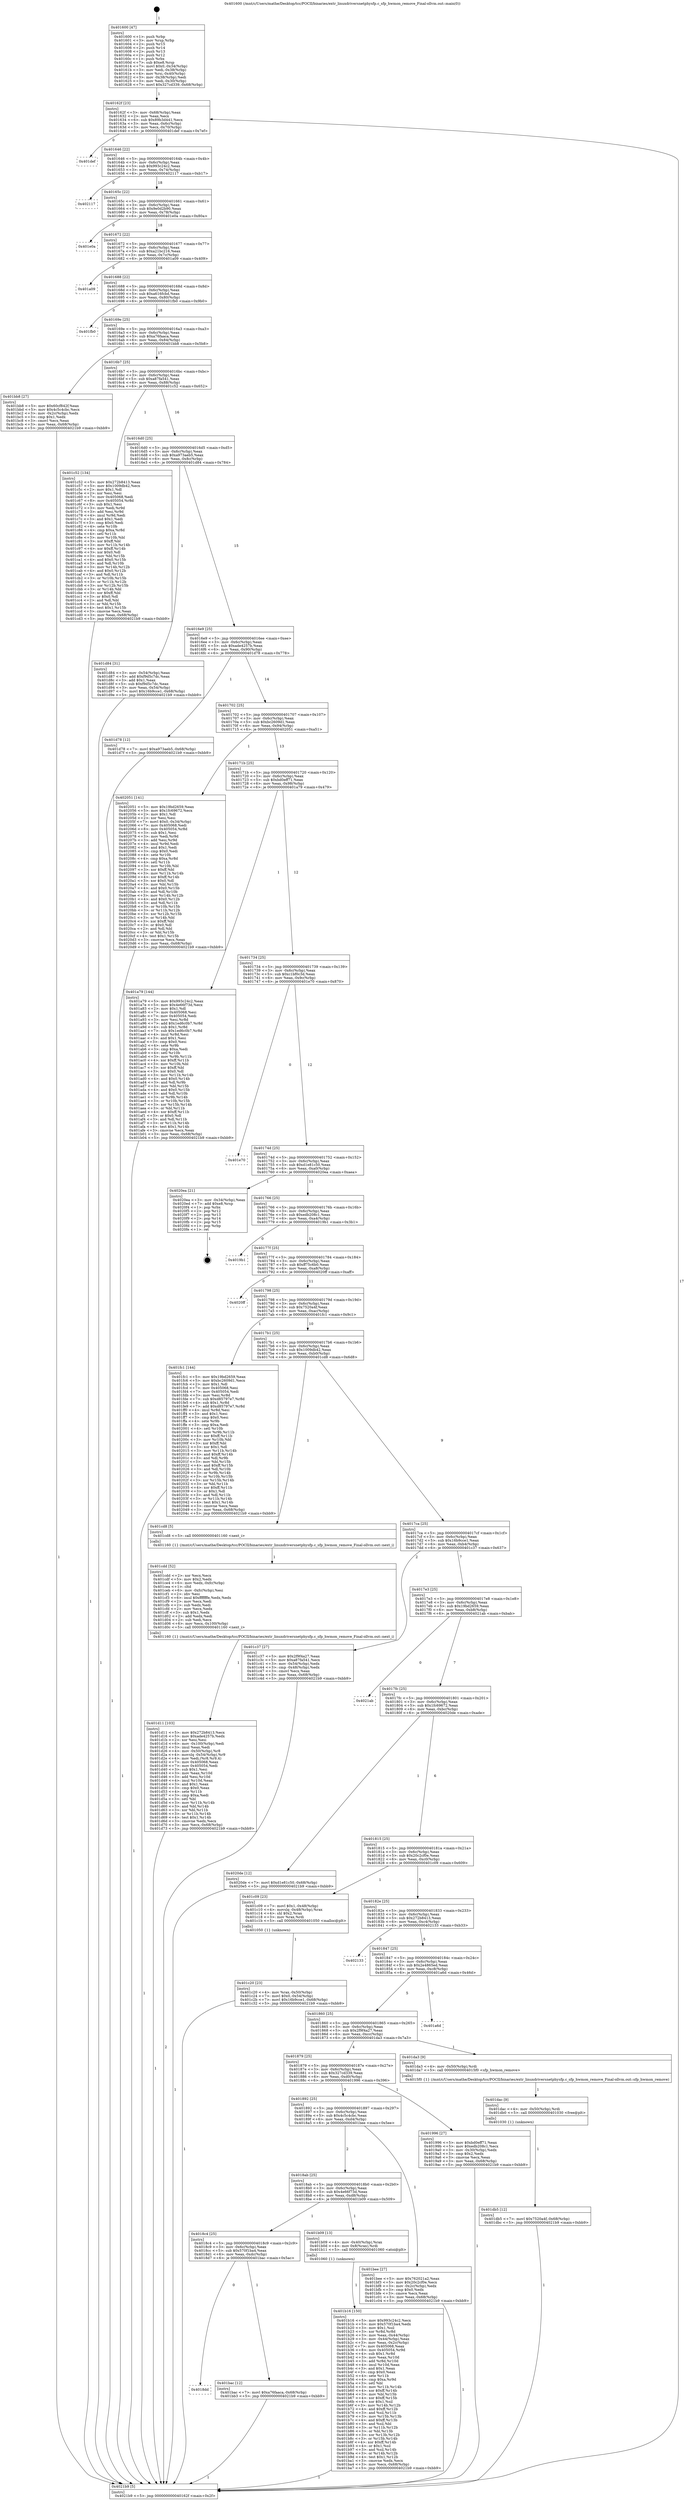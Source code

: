 digraph "0x401600" {
  label = "0x401600 (/mnt/c/Users/mathe/Desktop/tcc/POCII/binaries/extr_linuxdriversnetphysfp.c_sfp_hwmon_remove_Final-ollvm.out::main(0))"
  labelloc = "t"
  node[shape=record]

  Entry [label="",width=0.3,height=0.3,shape=circle,fillcolor=black,style=filled]
  "0x40162f" [label="{
     0x40162f [23]\l
     | [instrs]\l
     &nbsp;&nbsp;0x40162f \<+3\>: mov -0x68(%rbp),%eax\l
     &nbsp;&nbsp;0x401632 \<+2\>: mov %eax,%ecx\l
     &nbsp;&nbsp;0x401634 \<+6\>: sub $0x89b3d441,%ecx\l
     &nbsp;&nbsp;0x40163a \<+3\>: mov %eax,-0x6c(%rbp)\l
     &nbsp;&nbsp;0x40163d \<+3\>: mov %ecx,-0x70(%rbp)\l
     &nbsp;&nbsp;0x401640 \<+6\>: je 0000000000401def \<main+0x7ef\>\l
  }"]
  "0x401def" [label="{
     0x401def\l
  }", style=dashed]
  "0x401646" [label="{
     0x401646 [22]\l
     | [instrs]\l
     &nbsp;&nbsp;0x401646 \<+5\>: jmp 000000000040164b \<main+0x4b\>\l
     &nbsp;&nbsp;0x40164b \<+3\>: mov -0x6c(%rbp),%eax\l
     &nbsp;&nbsp;0x40164e \<+5\>: sub $0x993c24c2,%eax\l
     &nbsp;&nbsp;0x401653 \<+3\>: mov %eax,-0x74(%rbp)\l
     &nbsp;&nbsp;0x401656 \<+6\>: je 0000000000402117 \<main+0xb17\>\l
  }"]
  Exit [label="",width=0.3,height=0.3,shape=circle,fillcolor=black,style=filled,peripheries=2]
  "0x402117" [label="{
     0x402117\l
  }", style=dashed]
  "0x40165c" [label="{
     0x40165c [22]\l
     | [instrs]\l
     &nbsp;&nbsp;0x40165c \<+5\>: jmp 0000000000401661 \<main+0x61\>\l
     &nbsp;&nbsp;0x401661 \<+3\>: mov -0x6c(%rbp),%eax\l
     &nbsp;&nbsp;0x401664 \<+5\>: sub $0x9e0d2b90,%eax\l
     &nbsp;&nbsp;0x401669 \<+3\>: mov %eax,-0x78(%rbp)\l
     &nbsp;&nbsp;0x40166c \<+6\>: je 0000000000401e0a \<main+0x80a\>\l
  }"]
  "0x401db5" [label="{
     0x401db5 [12]\l
     | [instrs]\l
     &nbsp;&nbsp;0x401db5 \<+7\>: movl $0x7520a4f,-0x68(%rbp)\l
     &nbsp;&nbsp;0x401dbc \<+5\>: jmp 00000000004021b9 \<main+0xbb9\>\l
  }"]
  "0x401e0a" [label="{
     0x401e0a\l
  }", style=dashed]
  "0x401672" [label="{
     0x401672 [22]\l
     | [instrs]\l
     &nbsp;&nbsp;0x401672 \<+5\>: jmp 0000000000401677 \<main+0x77\>\l
     &nbsp;&nbsp;0x401677 \<+3\>: mov -0x6c(%rbp),%eax\l
     &nbsp;&nbsp;0x40167a \<+5\>: sub $0xa21bc216,%eax\l
     &nbsp;&nbsp;0x40167f \<+3\>: mov %eax,-0x7c(%rbp)\l
     &nbsp;&nbsp;0x401682 \<+6\>: je 0000000000401a09 \<main+0x409\>\l
  }"]
  "0x401dac" [label="{
     0x401dac [9]\l
     | [instrs]\l
     &nbsp;&nbsp;0x401dac \<+4\>: mov -0x50(%rbp),%rdi\l
     &nbsp;&nbsp;0x401db0 \<+5\>: call 0000000000401030 \<free@plt\>\l
     | [calls]\l
     &nbsp;&nbsp;0x401030 \{1\} (unknown)\l
  }"]
  "0x401a09" [label="{
     0x401a09\l
  }", style=dashed]
  "0x401688" [label="{
     0x401688 [22]\l
     | [instrs]\l
     &nbsp;&nbsp;0x401688 \<+5\>: jmp 000000000040168d \<main+0x8d\>\l
     &nbsp;&nbsp;0x40168d \<+3\>: mov -0x6c(%rbp),%eax\l
     &nbsp;&nbsp;0x401690 \<+5\>: sub $0xa616fcbd,%eax\l
     &nbsp;&nbsp;0x401695 \<+3\>: mov %eax,-0x80(%rbp)\l
     &nbsp;&nbsp;0x401698 \<+6\>: je 0000000000401fb0 \<main+0x9b0\>\l
  }"]
  "0x401d11" [label="{
     0x401d11 [103]\l
     | [instrs]\l
     &nbsp;&nbsp;0x401d11 \<+5\>: mov $0x272b8413,%ecx\l
     &nbsp;&nbsp;0x401d16 \<+5\>: mov $0xade4257b,%edx\l
     &nbsp;&nbsp;0x401d1b \<+2\>: xor %esi,%esi\l
     &nbsp;&nbsp;0x401d1d \<+6\>: mov -0x100(%rbp),%edi\l
     &nbsp;&nbsp;0x401d23 \<+3\>: imul %eax,%edi\l
     &nbsp;&nbsp;0x401d26 \<+4\>: mov -0x50(%rbp),%r8\l
     &nbsp;&nbsp;0x401d2a \<+4\>: movslq -0x54(%rbp),%r9\l
     &nbsp;&nbsp;0x401d2e \<+4\>: mov %edi,(%r8,%r9,4)\l
     &nbsp;&nbsp;0x401d32 \<+7\>: mov 0x405068,%eax\l
     &nbsp;&nbsp;0x401d39 \<+7\>: mov 0x405054,%edi\l
     &nbsp;&nbsp;0x401d40 \<+3\>: sub $0x1,%esi\l
     &nbsp;&nbsp;0x401d43 \<+3\>: mov %eax,%r10d\l
     &nbsp;&nbsp;0x401d46 \<+3\>: add %esi,%r10d\l
     &nbsp;&nbsp;0x401d49 \<+4\>: imul %r10d,%eax\l
     &nbsp;&nbsp;0x401d4d \<+3\>: and $0x1,%eax\l
     &nbsp;&nbsp;0x401d50 \<+3\>: cmp $0x0,%eax\l
     &nbsp;&nbsp;0x401d53 \<+4\>: sete %r11b\l
     &nbsp;&nbsp;0x401d57 \<+3\>: cmp $0xa,%edi\l
     &nbsp;&nbsp;0x401d5a \<+3\>: setl %bl\l
     &nbsp;&nbsp;0x401d5d \<+3\>: mov %r11b,%r14b\l
     &nbsp;&nbsp;0x401d60 \<+3\>: and %bl,%r14b\l
     &nbsp;&nbsp;0x401d63 \<+3\>: xor %bl,%r11b\l
     &nbsp;&nbsp;0x401d66 \<+3\>: or %r11b,%r14b\l
     &nbsp;&nbsp;0x401d69 \<+4\>: test $0x1,%r14b\l
     &nbsp;&nbsp;0x401d6d \<+3\>: cmovne %edx,%ecx\l
     &nbsp;&nbsp;0x401d70 \<+3\>: mov %ecx,-0x68(%rbp)\l
     &nbsp;&nbsp;0x401d73 \<+5\>: jmp 00000000004021b9 \<main+0xbb9\>\l
  }"]
  "0x401fb0" [label="{
     0x401fb0\l
  }", style=dashed]
  "0x40169e" [label="{
     0x40169e [25]\l
     | [instrs]\l
     &nbsp;&nbsp;0x40169e \<+5\>: jmp 00000000004016a3 \<main+0xa3\>\l
     &nbsp;&nbsp;0x4016a3 \<+3\>: mov -0x6c(%rbp),%eax\l
     &nbsp;&nbsp;0x4016a6 \<+5\>: sub $0xa76faaca,%eax\l
     &nbsp;&nbsp;0x4016ab \<+6\>: mov %eax,-0x84(%rbp)\l
     &nbsp;&nbsp;0x4016b1 \<+6\>: je 0000000000401bb8 \<main+0x5b8\>\l
  }"]
  "0x401cdd" [label="{
     0x401cdd [52]\l
     | [instrs]\l
     &nbsp;&nbsp;0x401cdd \<+2\>: xor %ecx,%ecx\l
     &nbsp;&nbsp;0x401cdf \<+5\>: mov $0x2,%edx\l
     &nbsp;&nbsp;0x401ce4 \<+6\>: mov %edx,-0xfc(%rbp)\l
     &nbsp;&nbsp;0x401cea \<+1\>: cltd\l
     &nbsp;&nbsp;0x401ceb \<+6\>: mov -0xfc(%rbp),%esi\l
     &nbsp;&nbsp;0x401cf1 \<+2\>: idiv %esi\l
     &nbsp;&nbsp;0x401cf3 \<+6\>: imul $0xfffffffe,%edx,%edx\l
     &nbsp;&nbsp;0x401cf9 \<+2\>: mov %ecx,%edi\l
     &nbsp;&nbsp;0x401cfb \<+2\>: sub %edx,%edi\l
     &nbsp;&nbsp;0x401cfd \<+2\>: mov %ecx,%edx\l
     &nbsp;&nbsp;0x401cff \<+3\>: sub $0x1,%edx\l
     &nbsp;&nbsp;0x401d02 \<+2\>: add %edx,%edi\l
     &nbsp;&nbsp;0x401d04 \<+2\>: sub %edi,%ecx\l
     &nbsp;&nbsp;0x401d06 \<+6\>: mov %ecx,-0x100(%rbp)\l
     &nbsp;&nbsp;0x401d0c \<+5\>: call 0000000000401160 \<next_i\>\l
     | [calls]\l
     &nbsp;&nbsp;0x401160 \{1\} (/mnt/c/Users/mathe/Desktop/tcc/POCII/binaries/extr_linuxdriversnetphysfp.c_sfp_hwmon_remove_Final-ollvm.out::next_i)\l
  }"]
  "0x401bb8" [label="{
     0x401bb8 [27]\l
     | [instrs]\l
     &nbsp;&nbsp;0x401bb8 \<+5\>: mov $0x60cf842f,%eax\l
     &nbsp;&nbsp;0x401bbd \<+5\>: mov $0x4c5c4cbc,%ecx\l
     &nbsp;&nbsp;0x401bc2 \<+3\>: mov -0x2c(%rbp),%edx\l
     &nbsp;&nbsp;0x401bc5 \<+3\>: cmp $0x1,%edx\l
     &nbsp;&nbsp;0x401bc8 \<+3\>: cmovl %ecx,%eax\l
     &nbsp;&nbsp;0x401bcb \<+3\>: mov %eax,-0x68(%rbp)\l
     &nbsp;&nbsp;0x401bce \<+5\>: jmp 00000000004021b9 \<main+0xbb9\>\l
  }"]
  "0x4016b7" [label="{
     0x4016b7 [25]\l
     | [instrs]\l
     &nbsp;&nbsp;0x4016b7 \<+5\>: jmp 00000000004016bc \<main+0xbc\>\l
     &nbsp;&nbsp;0x4016bc \<+3\>: mov -0x6c(%rbp),%eax\l
     &nbsp;&nbsp;0x4016bf \<+5\>: sub $0xa87fa541,%eax\l
     &nbsp;&nbsp;0x4016c4 \<+6\>: mov %eax,-0x88(%rbp)\l
     &nbsp;&nbsp;0x4016ca \<+6\>: je 0000000000401c52 \<main+0x652\>\l
  }"]
  "0x401c20" [label="{
     0x401c20 [23]\l
     | [instrs]\l
     &nbsp;&nbsp;0x401c20 \<+4\>: mov %rax,-0x50(%rbp)\l
     &nbsp;&nbsp;0x401c24 \<+7\>: movl $0x0,-0x54(%rbp)\l
     &nbsp;&nbsp;0x401c2b \<+7\>: movl $0x16b9cce1,-0x68(%rbp)\l
     &nbsp;&nbsp;0x401c32 \<+5\>: jmp 00000000004021b9 \<main+0xbb9\>\l
  }"]
  "0x401c52" [label="{
     0x401c52 [134]\l
     | [instrs]\l
     &nbsp;&nbsp;0x401c52 \<+5\>: mov $0x272b8413,%eax\l
     &nbsp;&nbsp;0x401c57 \<+5\>: mov $0x1009db42,%ecx\l
     &nbsp;&nbsp;0x401c5c \<+2\>: mov $0x1,%dl\l
     &nbsp;&nbsp;0x401c5e \<+2\>: xor %esi,%esi\l
     &nbsp;&nbsp;0x401c60 \<+7\>: mov 0x405068,%edi\l
     &nbsp;&nbsp;0x401c67 \<+8\>: mov 0x405054,%r8d\l
     &nbsp;&nbsp;0x401c6f \<+3\>: sub $0x1,%esi\l
     &nbsp;&nbsp;0x401c72 \<+3\>: mov %edi,%r9d\l
     &nbsp;&nbsp;0x401c75 \<+3\>: add %esi,%r9d\l
     &nbsp;&nbsp;0x401c78 \<+4\>: imul %r9d,%edi\l
     &nbsp;&nbsp;0x401c7c \<+3\>: and $0x1,%edi\l
     &nbsp;&nbsp;0x401c7f \<+3\>: cmp $0x0,%edi\l
     &nbsp;&nbsp;0x401c82 \<+4\>: sete %r10b\l
     &nbsp;&nbsp;0x401c86 \<+4\>: cmp $0xa,%r8d\l
     &nbsp;&nbsp;0x401c8a \<+4\>: setl %r11b\l
     &nbsp;&nbsp;0x401c8e \<+3\>: mov %r10b,%bl\l
     &nbsp;&nbsp;0x401c91 \<+3\>: xor $0xff,%bl\l
     &nbsp;&nbsp;0x401c94 \<+3\>: mov %r11b,%r14b\l
     &nbsp;&nbsp;0x401c97 \<+4\>: xor $0xff,%r14b\l
     &nbsp;&nbsp;0x401c9b \<+3\>: xor $0x0,%dl\l
     &nbsp;&nbsp;0x401c9e \<+3\>: mov %bl,%r15b\l
     &nbsp;&nbsp;0x401ca1 \<+4\>: and $0x0,%r15b\l
     &nbsp;&nbsp;0x401ca5 \<+3\>: and %dl,%r10b\l
     &nbsp;&nbsp;0x401ca8 \<+3\>: mov %r14b,%r12b\l
     &nbsp;&nbsp;0x401cab \<+4\>: and $0x0,%r12b\l
     &nbsp;&nbsp;0x401caf \<+3\>: and %dl,%r11b\l
     &nbsp;&nbsp;0x401cb2 \<+3\>: or %r10b,%r15b\l
     &nbsp;&nbsp;0x401cb5 \<+3\>: or %r11b,%r12b\l
     &nbsp;&nbsp;0x401cb8 \<+3\>: xor %r12b,%r15b\l
     &nbsp;&nbsp;0x401cbb \<+3\>: or %r14b,%bl\l
     &nbsp;&nbsp;0x401cbe \<+3\>: xor $0xff,%bl\l
     &nbsp;&nbsp;0x401cc1 \<+3\>: or $0x0,%dl\l
     &nbsp;&nbsp;0x401cc4 \<+2\>: and %dl,%bl\l
     &nbsp;&nbsp;0x401cc6 \<+3\>: or %bl,%r15b\l
     &nbsp;&nbsp;0x401cc9 \<+4\>: test $0x1,%r15b\l
     &nbsp;&nbsp;0x401ccd \<+3\>: cmovne %ecx,%eax\l
     &nbsp;&nbsp;0x401cd0 \<+3\>: mov %eax,-0x68(%rbp)\l
     &nbsp;&nbsp;0x401cd3 \<+5\>: jmp 00000000004021b9 \<main+0xbb9\>\l
  }"]
  "0x4016d0" [label="{
     0x4016d0 [25]\l
     | [instrs]\l
     &nbsp;&nbsp;0x4016d0 \<+5\>: jmp 00000000004016d5 \<main+0xd5\>\l
     &nbsp;&nbsp;0x4016d5 \<+3\>: mov -0x6c(%rbp),%eax\l
     &nbsp;&nbsp;0x4016d8 \<+5\>: sub $0xa973aeb5,%eax\l
     &nbsp;&nbsp;0x4016dd \<+6\>: mov %eax,-0x8c(%rbp)\l
     &nbsp;&nbsp;0x4016e3 \<+6\>: je 0000000000401d84 \<main+0x784\>\l
  }"]
  "0x4018dd" [label="{
     0x4018dd\l
  }", style=dashed]
  "0x401d84" [label="{
     0x401d84 [31]\l
     | [instrs]\l
     &nbsp;&nbsp;0x401d84 \<+3\>: mov -0x54(%rbp),%eax\l
     &nbsp;&nbsp;0x401d87 \<+5\>: add $0xf9d5c7dc,%eax\l
     &nbsp;&nbsp;0x401d8c \<+3\>: add $0x1,%eax\l
     &nbsp;&nbsp;0x401d8f \<+5\>: sub $0xf9d5c7dc,%eax\l
     &nbsp;&nbsp;0x401d94 \<+3\>: mov %eax,-0x54(%rbp)\l
     &nbsp;&nbsp;0x401d97 \<+7\>: movl $0x16b9cce1,-0x68(%rbp)\l
     &nbsp;&nbsp;0x401d9e \<+5\>: jmp 00000000004021b9 \<main+0xbb9\>\l
  }"]
  "0x4016e9" [label="{
     0x4016e9 [25]\l
     | [instrs]\l
     &nbsp;&nbsp;0x4016e9 \<+5\>: jmp 00000000004016ee \<main+0xee\>\l
     &nbsp;&nbsp;0x4016ee \<+3\>: mov -0x6c(%rbp),%eax\l
     &nbsp;&nbsp;0x4016f1 \<+5\>: sub $0xade4257b,%eax\l
     &nbsp;&nbsp;0x4016f6 \<+6\>: mov %eax,-0x90(%rbp)\l
     &nbsp;&nbsp;0x4016fc \<+6\>: je 0000000000401d78 \<main+0x778\>\l
  }"]
  "0x401bac" [label="{
     0x401bac [12]\l
     | [instrs]\l
     &nbsp;&nbsp;0x401bac \<+7\>: movl $0xa76faaca,-0x68(%rbp)\l
     &nbsp;&nbsp;0x401bb3 \<+5\>: jmp 00000000004021b9 \<main+0xbb9\>\l
  }"]
  "0x401d78" [label="{
     0x401d78 [12]\l
     | [instrs]\l
     &nbsp;&nbsp;0x401d78 \<+7\>: movl $0xa973aeb5,-0x68(%rbp)\l
     &nbsp;&nbsp;0x401d7f \<+5\>: jmp 00000000004021b9 \<main+0xbb9\>\l
  }"]
  "0x401702" [label="{
     0x401702 [25]\l
     | [instrs]\l
     &nbsp;&nbsp;0x401702 \<+5\>: jmp 0000000000401707 \<main+0x107\>\l
     &nbsp;&nbsp;0x401707 \<+3\>: mov -0x6c(%rbp),%eax\l
     &nbsp;&nbsp;0x40170a \<+5\>: sub $0xbc2609d1,%eax\l
     &nbsp;&nbsp;0x40170f \<+6\>: mov %eax,-0x94(%rbp)\l
     &nbsp;&nbsp;0x401715 \<+6\>: je 0000000000402051 \<main+0xa51\>\l
  }"]
  "0x401b16" [label="{
     0x401b16 [150]\l
     | [instrs]\l
     &nbsp;&nbsp;0x401b16 \<+5\>: mov $0x993c24c2,%ecx\l
     &nbsp;&nbsp;0x401b1b \<+5\>: mov $0x570f1ba4,%edx\l
     &nbsp;&nbsp;0x401b20 \<+3\>: mov $0x1,%sil\l
     &nbsp;&nbsp;0x401b23 \<+3\>: xor %r8d,%r8d\l
     &nbsp;&nbsp;0x401b26 \<+3\>: mov %eax,-0x44(%rbp)\l
     &nbsp;&nbsp;0x401b29 \<+3\>: mov -0x44(%rbp),%eax\l
     &nbsp;&nbsp;0x401b2c \<+3\>: mov %eax,-0x2c(%rbp)\l
     &nbsp;&nbsp;0x401b2f \<+7\>: mov 0x405068,%eax\l
     &nbsp;&nbsp;0x401b36 \<+8\>: mov 0x405054,%r9d\l
     &nbsp;&nbsp;0x401b3e \<+4\>: sub $0x1,%r8d\l
     &nbsp;&nbsp;0x401b42 \<+3\>: mov %eax,%r10d\l
     &nbsp;&nbsp;0x401b45 \<+3\>: add %r8d,%r10d\l
     &nbsp;&nbsp;0x401b48 \<+4\>: imul %r10d,%eax\l
     &nbsp;&nbsp;0x401b4c \<+3\>: and $0x1,%eax\l
     &nbsp;&nbsp;0x401b4f \<+3\>: cmp $0x0,%eax\l
     &nbsp;&nbsp;0x401b52 \<+4\>: sete %r11b\l
     &nbsp;&nbsp;0x401b56 \<+4\>: cmp $0xa,%r9d\l
     &nbsp;&nbsp;0x401b5a \<+3\>: setl %bl\l
     &nbsp;&nbsp;0x401b5d \<+3\>: mov %r11b,%r14b\l
     &nbsp;&nbsp;0x401b60 \<+4\>: xor $0xff,%r14b\l
     &nbsp;&nbsp;0x401b64 \<+3\>: mov %bl,%r15b\l
     &nbsp;&nbsp;0x401b67 \<+4\>: xor $0xff,%r15b\l
     &nbsp;&nbsp;0x401b6b \<+4\>: xor $0x1,%sil\l
     &nbsp;&nbsp;0x401b6f \<+3\>: mov %r14b,%r12b\l
     &nbsp;&nbsp;0x401b72 \<+4\>: and $0xff,%r12b\l
     &nbsp;&nbsp;0x401b76 \<+3\>: and %sil,%r11b\l
     &nbsp;&nbsp;0x401b79 \<+3\>: mov %r15b,%r13b\l
     &nbsp;&nbsp;0x401b7c \<+4\>: and $0xff,%r13b\l
     &nbsp;&nbsp;0x401b80 \<+3\>: and %sil,%bl\l
     &nbsp;&nbsp;0x401b83 \<+3\>: or %r11b,%r12b\l
     &nbsp;&nbsp;0x401b86 \<+3\>: or %bl,%r13b\l
     &nbsp;&nbsp;0x401b89 \<+3\>: xor %r13b,%r12b\l
     &nbsp;&nbsp;0x401b8c \<+3\>: or %r15b,%r14b\l
     &nbsp;&nbsp;0x401b8f \<+4\>: xor $0xff,%r14b\l
     &nbsp;&nbsp;0x401b93 \<+4\>: or $0x1,%sil\l
     &nbsp;&nbsp;0x401b97 \<+3\>: and %sil,%r14b\l
     &nbsp;&nbsp;0x401b9a \<+3\>: or %r14b,%r12b\l
     &nbsp;&nbsp;0x401b9d \<+4\>: test $0x1,%r12b\l
     &nbsp;&nbsp;0x401ba1 \<+3\>: cmovne %edx,%ecx\l
     &nbsp;&nbsp;0x401ba4 \<+3\>: mov %ecx,-0x68(%rbp)\l
     &nbsp;&nbsp;0x401ba7 \<+5\>: jmp 00000000004021b9 \<main+0xbb9\>\l
  }"]
  "0x402051" [label="{
     0x402051 [141]\l
     | [instrs]\l
     &nbsp;&nbsp;0x402051 \<+5\>: mov $0x19bd2659,%eax\l
     &nbsp;&nbsp;0x402056 \<+5\>: mov $0x1fc69672,%ecx\l
     &nbsp;&nbsp;0x40205b \<+2\>: mov $0x1,%dl\l
     &nbsp;&nbsp;0x40205d \<+2\>: xor %esi,%esi\l
     &nbsp;&nbsp;0x40205f \<+7\>: movl $0x0,-0x34(%rbp)\l
     &nbsp;&nbsp;0x402066 \<+7\>: mov 0x405068,%edi\l
     &nbsp;&nbsp;0x40206d \<+8\>: mov 0x405054,%r8d\l
     &nbsp;&nbsp;0x402075 \<+3\>: sub $0x1,%esi\l
     &nbsp;&nbsp;0x402078 \<+3\>: mov %edi,%r9d\l
     &nbsp;&nbsp;0x40207b \<+3\>: add %esi,%r9d\l
     &nbsp;&nbsp;0x40207e \<+4\>: imul %r9d,%edi\l
     &nbsp;&nbsp;0x402082 \<+3\>: and $0x1,%edi\l
     &nbsp;&nbsp;0x402085 \<+3\>: cmp $0x0,%edi\l
     &nbsp;&nbsp;0x402088 \<+4\>: sete %r10b\l
     &nbsp;&nbsp;0x40208c \<+4\>: cmp $0xa,%r8d\l
     &nbsp;&nbsp;0x402090 \<+4\>: setl %r11b\l
     &nbsp;&nbsp;0x402094 \<+3\>: mov %r10b,%bl\l
     &nbsp;&nbsp;0x402097 \<+3\>: xor $0xff,%bl\l
     &nbsp;&nbsp;0x40209a \<+3\>: mov %r11b,%r14b\l
     &nbsp;&nbsp;0x40209d \<+4\>: xor $0xff,%r14b\l
     &nbsp;&nbsp;0x4020a1 \<+3\>: xor $0x0,%dl\l
     &nbsp;&nbsp;0x4020a4 \<+3\>: mov %bl,%r15b\l
     &nbsp;&nbsp;0x4020a7 \<+4\>: and $0x0,%r15b\l
     &nbsp;&nbsp;0x4020ab \<+3\>: and %dl,%r10b\l
     &nbsp;&nbsp;0x4020ae \<+3\>: mov %r14b,%r12b\l
     &nbsp;&nbsp;0x4020b1 \<+4\>: and $0x0,%r12b\l
     &nbsp;&nbsp;0x4020b5 \<+3\>: and %dl,%r11b\l
     &nbsp;&nbsp;0x4020b8 \<+3\>: or %r10b,%r15b\l
     &nbsp;&nbsp;0x4020bb \<+3\>: or %r11b,%r12b\l
     &nbsp;&nbsp;0x4020be \<+3\>: xor %r12b,%r15b\l
     &nbsp;&nbsp;0x4020c1 \<+3\>: or %r14b,%bl\l
     &nbsp;&nbsp;0x4020c4 \<+3\>: xor $0xff,%bl\l
     &nbsp;&nbsp;0x4020c7 \<+3\>: or $0x0,%dl\l
     &nbsp;&nbsp;0x4020ca \<+2\>: and %dl,%bl\l
     &nbsp;&nbsp;0x4020cc \<+3\>: or %bl,%r15b\l
     &nbsp;&nbsp;0x4020cf \<+4\>: test $0x1,%r15b\l
     &nbsp;&nbsp;0x4020d3 \<+3\>: cmovne %ecx,%eax\l
     &nbsp;&nbsp;0x4020d6 \<+3\>: mov %eax,-0x68(%rbp)\l
     &nbsp;&nbsp;0x4020d9 \<+5\>: jmp 00000000004021b9 \<main+0xbb9\>\l
  }"]
  "0x40171b" [label="{
     0x40171b [25]\l
     | [instrs]\l
     &nbsp;&nbsp;0x40171b \<+5\>: jmp 0000000000401720 \<main+0x120\>\l
     &nbsp;&nbsp;0x401720 \<+3\>: mov -0x6c(%rbp),%eax\l
     &nbsp;&nbsp;0x401723 \<+5\>: sub $0xbd0eff71,%eax\l
     &nbsp;&nbsp;0x401728 \<+6\>: mov %eax,-0x98(%rbp)\l
     &nbsp;&nbsp;0x40172e \<+6\>: je 0000000000401a79 \<main+0x479\>\l
  }"]
  "0x4018c4" [label="{
     0x4018c4 [25]\l
     | [instrs]\l
     &nbsp;&nbsp;0x4018c4 \<+5\>: jmp 00000000004018c9 \<main+0x2c9\>\l
     &nbsp;&nbsp;0x4018c9 \<+3\>: mov -0x6c(%rbp),%eax\l
     &nbsp;&nbsp;0x4018cc \<+5\>: sub $0x570f1ba4,%eax\l
     &nbsp;&nbsp;0x4018d1 \<+6\>: mov %eax,-0xdc(%rbp)\l
     &nbsp;&nbsp;0x4018d7 \<+6\>: je 0000000000401bac \<main+0x5ac\>\l
  }"]
  "0x401a79" [label="{
     0x401a79 [144]\l
     | [instrs]\l
     &nbsp;&nbsp;0x401a79 \<+5\>: mov $0x993c24c2,%eax\l
     &nbsp;&nbsp;0x401a7e \<+5\>: mov $0x4e66f73d,%ecx\l
     &nbsp;&nbsp;0x401a83 \<+2\>: mov $0x1,%dl\l
     &nbsp;&nbsp;0x401a85 \<+7\>: mov 0x405068,%esi\l
     &nbsp;&nbsp;0x401a8c \<+7\>: mov 0x405054,%edi\l
     &nbsp;&nbsp;0x401a93 \<+3\>: mov %esi,%r8d\l
     &nbsp;&nbsp;0x401a96 \<+7\>: add $0x1ed6c0b7,%r8d\l
     &nbsp;&nbsp;0x401a9d \<+4\>: sub $0x1,%r8d\l
     &nbsp;&nbsp;0x401aa1 \<+7\>: sub $0x1ed6c0b7,%r8d\l
     &nbsp;&nbsp;0x401aa8 \<+4\>: imul %r8d,%esi\l
     &nbsp;&nbsp;0x401aac \<+3\>: and $0x1,%esi\l
     &nbsp;&nbsp;0x401aaf \<+3\>: cmp $0x0,%esi\l
     &nbsp;&nbsp;0x401ab2 \<+4\>: sete %r9b\l
     &nbsp;&nbsp;0x401ab6 \<+3\>: cmp $0xa,%edi\l
     &nbsp;&nbsp;0x401ab9 \<+4\>: setl %r10b\l
     &nbsp;&nbsp;0x401abd \<+3\>: mov %r9b,%r11b\l
     &nbsp;&nbsp;0x401ac0 \<+4\>: xor $0xff,%r11b\l
     &nbsp;&nbsp;0x401ac4 \<+3\>: mov %r10b,%bl\l
     &nbsp;&nbsp;0x401ac7 \<+3\>: xor $0xff,%bl\l
     &nbsp;&nbsp;0x401aca \<+3\>: xor $0x0,%dl\l
     &nbsp;&nbsp;0x401acd \<+3\>: mov %r11b,%r14b\l
     &nbsp;&nbsp;0x401ad0 \<+4\>: and $0x0,%r14b\l
     &nbsp;&nbsp;0x401ad4 \<+3\>: and %dl,%r9b\l
     &nbsp;&nbsp;0x401ad7 \<+3\>: mov %bl,%r15b\l
     &nbsp;&nbsp;0x401ada \<+4\>: and $0x0,%r15b\l
     &nbsp;&nbsp;0x401ade \<+3\>: and %dl,%r10b\l
     &nbsp;&nbsp;0x401ae1 \<+3\>: or %r9b,%r14b\l
     &nbsp;&nbsp;0x401ae4 \<+3\>: or %r10b,%r15b\l
     &nbsp;&nbsp;0x401ae7 \<+3\>: xor %r15b,%r14b\l
     &nbsp;&nbsp;0x401aea \<+3\>: or %bl,%r11b\l
     &nbsp;&nbsp;0x401aed \<+4\>: xor $0xff,%r11b\l
     &nbsp;&nbsp;0x401af1 \<+3\>: or $0x0,%dl\l
     &nbsp;&nbsp;0x401af4 \<+3\>: and %dl,%r11b\l
     &nbsp;&nbsp;0x401af7 \<+3\>: or %r11b,%r14b\l
     &nbsp;&nbsp;0x401afa \<+4\>: test $0x1,%r14b\l
     &nbsp;&nbsp;0x401afe \<+3\>: cmovne %ecx,%eax\l
     &nbsp;&nbsp;0x401b01 \<+3\>: mov %eax,-0x68(%rbp)\l
     &nbsp;&nbsp;0x401b04 \<+5\>: jmp 00000000004021b9 \<main+0xbb9\>\l
  }"]
  "0x401734" [label="{
     0x401734 [25]\l
     | [instrs]\l
     &nbsp;&nbsp;0x401734 \<+5\>: jmp 0000000000401739 \<main+0x139\>\l
     &nbsp;&nbsp;0x401739 \<+3\>: mov -0x6c(%rbp),%eax\l
     &nbsp;&nbsp;0x40173c \<+5\>: sub $0xc1bf0c3d,%eax\l
     &nbsp;&nbsp;0x401741 \<+6\>: mov %eax,-0x9c(%rbp)\l
     &nbsp;&nbsp;0x401747 \<+6\>: je 0000000000401e70 \<main+0x870\>\l
  }"]
  "0x401b09" [label="{
     0x401b09 [13]\l
     | [instrs]\l
     &nbsp;&nbsp;0x401b09 \<+4\>: mov -0x40(%rbp),%rax\l
     &nbsp;&nbsp;0x401b0d \<+4\>: mov 0x8(%rax),%rdi\l
     &nbsp;&nbsp;0x401b11 \<+5\>: call 0000000000401060 \<atoi@plt\>\l
     | [calls]\l
     &nbsp;&nbsp;0x401060 \{1\} (unknown)\l
  }"]
  "0x401e70" [label="{
     0x401e70\l
  }", style=dashed]
  "0x40174d" [label="{
     0x40174d [25]\l
     | [instrs]\l
     &nbsp;&nbsp;0x40174d \<+5\>: jmp 0000000000401752 \<main+0x152\>\l
     &nbsp;&nbsp;0x401752 \<+3\>: mov -0x6c(%rbp),%eax\l
     &nbsp;&nbsp;0x401755 \<+5\>: sub $0xd1e81c50,%eax\l
     &nbsp;&nbsp;0x40175a \<+6\>: mov %eax,-0xa0(%rbp)\l
     &nbsp;&nbsp;0x401760 \<+6\>: je 00000000004020ea \<main+0xaea\>\l
  }"]
  "0x4018ab" [label="{
     0x4018ab [25]\l
     | [instrs]\l
     &nbsp;&nbsp;0x4018ab \<+5\>: jmp 00000000004018b0 \<main+0x2b0\>\l
     &nbsp;&nbsp;0x4018b0 \<+3\>: mov -0x6c(%rbp),%eax\l
     &nbsp;&nbsp;0x4018b3 \<+5\>: sub $0x4e66f73d,%eax\l
     &nbsp;&nbsp;0x4018b8 \<+6\>: mov %eax,-0xd8(%rbp)\l
     &nbsp;&nbsp;0x4018be \<+6\>: je 0000000000401b09 \<main+0x509\>\l
  }"]
  "0x4020ea" [label="{
     0x4020ea [21]\l
     | [instrs]\l
     &nbsp;&nbsp;0x4020ea \<+3\>: mov -0x34(%rbp),%eax\l
     &nbsp;&nbsp;0x4020ed \<+7\>: add $0xe8,%rsp\l
     &nbsp;&nbsp;0x4020f4 \<+1\>: pop %rbx\l
     &nbsp;&nbsp;0x4020f5 \<+2\>: pop %r12\l
     &nbsp;&nbsp;0x4020f7 \<+2\>: pop %r13\l
     &nbsp;&nbsp;0x4020f9 \<+2\>: pop %r14\l
     &nbsp;&nbsp;0x4020fb \<+2\>: pop %r15\l
     &nbsp;&nbsp;0x4020fd \<+1\>: pop %rbp\l
     &nbsp;&nbsp;0x4020fe \<+1\>: ret\l
  }"]
  "0x401766" [label="{
     0x401766 [25]\l
     | [instrs]\l
     &nbsp;&nbsp;0x401766 \<+5\>: jmp 000000000040176b \<main+0x16b\>\l
     &nbsp;&nbsp;0x40176b \<+3\>: mov -0x6c(%rbp),%eax\l
     &nbsp;&nbsp;0x40176e \<+5\>: sub $0xedb208c1,%eax\l
     &nbsp;&nbsp;0x401773 \<+6\>: mov %eax,-0xa4(%rbp)\l
     &nbsp;&nbsp;0x401779 \<+6\>: je 00000000004019b1 \<main+0x3b1\>\l
  }"]
  "0x401bee" [label="{
     0x401bee [27]\l
     | [instrs]\l
     &nbsp;&nbsp;0x401bee \<+5\>: mov $0x762021a2,%eax\l
     &nbsp;&nbsp;0x401bf3 \<+5\>: mov $0x20c2cf0e,%ecx\l
     &nbsp;&nbsp;0x401bf8 \<+3\>: mov -0x2c(%rbp),%edx\l
     &nbsp;&nbsp;0x401bfb \<+3\>: cmp $0x0,%edx\l
     &nbsp;&nbsp;0x401bfe \<+3\>: cmove %ecx,%eax\l
     &nbsp;&nbsp;0x401c01 \<+3\>: mov %eax,-0x68(%rbp)\l
     &nbsp;&nbsp;0x401c04 \<+5\>: jmp 00000000004021b9 \<main+0xbb9\>\l
  }"]
  "0x4019b1" [label="{
     0x4019b1\l
  }", style=dashed]
  "0x40177f" [label="{
     0x40177f [25]\l
     | [instrs]\l
     &nbsp;&nbsp;0x40177f \<+5\>: jmp 0000000000401784 \<main+0x184\>\l
     &nbsp;&nbsp;0x401784 \<+3\>: mov -0x6c(%rbp),%eax\l
     &nbsp;&nbsp;0x401787 \<+5\>: sub $0xff75c6b0,%eax\l
     &nbsp;&nbsp;0x40178c \<+6\>: mov %eax,-0xa8(%rbp)\l
     &nbsp;&nbsp;0x401792 \<+6\>: je 00000000004020ff \<main+0xaff\>\l
  }"]
  "0x401600" [label="{
     0x401600 [47]\l
     | [instrs]\l
     &nbsp;&nbsp;0x401600 \<+1\>: push %rbp\l
     &nbsp;&nbsp;0x401601 \<+3\>: mov %rsp,%rbp\l
     &nbsp;&nbsp;0x401604 \<+2\>: push %r15\l
     &nbsp;&nbsp;0x401606 \<+2\>: push %r14\l
     &nbsp;&nbsp;0x401608 \<+2\>: push %r13\l
     &nbsp;&nbsp;0x40160a \<+2\>: push %r12\l
     &nbsp;&nbsp;0x40160c \<+1\>: push %rbx\l
     &nbsp;&nbsp;0x40160d \<+7\>: sub $0xe8,%rsp\l
     &nbsp;&nbsp;0x401614 \<+7\>: movl $0x0,-0x34(%rbp)\l
     &nbsp;&nbsp;0x40161b \<+3\>: mov %edi,-0x38(%rbp)\l
     &nbsp;&nbsp;0x40161e \<+4\>: mov %rsi,-0x40(%rbp)\l
     &nbsp;&nbsp;0x401622 \<+3\>: mov -0x38(%rbp),%edi\l
     &nbsp;&nbsp;0x401625 \<+3\>: mov %edi,-0x30(%rbp)\l
     &nbsp;&nbsp;0x401628 \<+7\>: movl $0x327cd339,-0x68(%rbp)\l
  }"]
  "0x4020ff" [label="{
     0x4020ff\l
  }", style=dashed]
  "0x401798" [label="{
     0x401798 [25]\l
     | [instrs]\l
     &nbsp;&nbsp;0x401798 \<+5\>: jmp 000000000040179d \<main+0x19d\>\l
     &nbsp;&nbsp;0x40179d \<+3\>: mov -0x6c(%rbp),%eax\l
     &nbsp;&nbsp;0x4017a0 \<+5\>: sub $0x7520a4f,%eax\l
     &nbsp;&nbsp;0x4017a5 \<+6\>: mov %eax,-0xac(%rbp)\l
     &nbsp;&nbsp;0x4017ab \<+6\>: je 0000000000401fc1 \<main+0x9c1\>\l
  }"]
  "0x4021b9" [label="{
     0x4021b9 [5]\l
     | [instrs]\l
     &nbsp;&nbsp;0x4021b9 \<+5\>: jmp 000000000040162f \<main+0x2f\>\l
  }"]
  "0x401fc1" [label="{
     0x401fc1 [144]\l
     | [instrs]\l
     &nbsp;&nbsp;0x401fc1 \<+5\>: mov $0x19bd2659,%eax\l
     &nbsp;&nbsp;0x401fc6 \<+5\>: mov $0xbc2609d1,%ecx\l
     &nbsp;&nbsp;0x401fcb \<+2\>: mov $0x1,%dl\l
     &nbsp;&nbsp;0x401fcd \<+7\>: mov 0x405068,%esi\l
     &nbsp;&nbsp;0x401fd4 \<+7\>: mov 0x405054,%edi\l
     &nbsp;&nbsp;0x401fdb \<+3\>: mov %esi,%r8d\l
     &nbsp;&nbsp;0x401fde \<+7\>: sub $0xd85797e7,%r8d\l
     &nbsp;&nbsp;0x401fe5 \<+4\>: sub $0x1,%r8d\l
     &nbsp;&nbsp;0x401fe9 \<+7\>: add $0xd85797e7,%r8d\l
     &nbsp;&nbsp;0x401ff0 \<+4\>: imul %r8d,%esi\l
     &nbsp;&nbsp;0x401ff4 \<+3\>: and $0x1,%esi\l
     &nbsp;&nbsp;0x401ff7 \<+3\>: cmp $0x0,%esi\l
     &nbsp;&nbsp;0x401ffa \<+4\>: sete %r9b\l
     &nbsp;&nbsp;0x401ffe \<+3\>: cmp $0xa,%edi\l
     &nbsp;&nbsp;0x402001 \<+4\>: setl %r10b\l
     &nbsp;&nbsp;0x402005 \<+3\>: mov %r9b,%r11b\l
     &nbsp;&nbsp;0x402008 \<+4\>: xor $0xff,%r11b\l
     &nbsp;&nbsp;0x40200c \<+3\>: mov %r10b,%bl\l
     &nbsp;&nbsp;0x40200f \<+3\>: xor $0xff,%bl\l
     &nbsp;&nbsp;0x402012 \<+3\>: xor $0x1,%dl\l
     &nbsp;&nbsp;0x402015 \<+3\>: mov %r11b,%r14b\l
     &nbsp;&nbsp;0x402018 \<+4\>: and $0xff,%r14b\l
     &nbsp;&nbsp;0x40201c \<+3\>: and %dl,%r9b\l
     &nbsp;&nbsp;0x40201f \<+3\>: mov %bl,%r15b\l
     &nbsp;&nbsp;0x402022 \<+4\>: and $0xff,%r15b\l
     &nbsp;&nbsp;0x402026 \<+3\>: and %dl,%r10b\l
     &nbsp;&nbsp;0x402029 \<+3\>: or %r9b,%r14b\l
     &nbsp;&nbsp;0x40202c \<+3\>: or %r10b,%r15b\l
     &nbsp;&nbsp;0x40202f \<+3\>: xor %r15b,%r14b\l
     &nbsp;&nbsp;0x402032 \<+3\>: or %bl,%r11b\l
     &nbsp;&nbsp;0x402035 \<+4\>: xor $0xff,%r11b\l
     &nbsp;&nbsp;0x402039 \<+3\>: or $0x1,%dl\l
     &nbsp;&nbsp;0x40203c \<+3\>: and %dl,%r11b\l
     &nbsp;&nbsp;0x40203f \<+3\>: or %r11b,%r14b\l
     &nbsp;&nbsp;0x402042 \<+4\>: test $0x1,%r14b\l
     &nbsp;&nbsp;0x402046 \<+3\>: cmovne %ecx,%eax\l
     &nbsp;&nbsp;0x402049 \<+3\>: mov %eax,-0x68(%rbp)\l
     &nbsp;&nbsp;0x40204c \<+5\>: jmp 00000000004021b9 \<main+0xbb9\>\l
  }"]
  "0x4017b1" [label="{
     0x4017b1 [25]\l
     | [instrs]\l
     &nbsp;&nbsp;0x4017b1 \<+5\>: jmp 00000000004017b6 \<main+0x1b6\>\l
     &nbsp;&nbsp;0x4017b6 \<+3\>: mov -0x6c(%rbp),%eax\l
     &nbsp;&nbsp;0x4017b9 \<+5\>: sub $0x1009db42,%eax\l
     &nbsp;&nbsp;0x4017be \<+6\>: mov %eax,-0xb0(%rbp)\l
     &nbsp;&nbsp;0x4017c4 \<+6\>: je 0000000000401cd8 \<main+0x6d8\>\l
  }"]
  "0x401892" [label="{
     0x401892 [25]\l
     | [instrs]\l
     &nbsp;&nbsp;0x401892 \<+5\>: jmp 0000000000401897 \<main+0x297\>\l
     &nbsp;&nbsp;0x401897 \<+3\>: mov -0x6c(%rbp),%eax\l
     &nbsp;&nbsp;0x40189a \<+5\>: sub $0x4c5c4cbc,%eax\l
     &nbsp;&nbsp;0x40189f \<+6\>: mov %eax,-0xd4(%rbp)\l
     &nbsp;&nbsp;0x4018a5 \<+6\>: je 0000000000401bee \<main+0x5ee\>\l
  }"]
  "0x401cd8" [label="{
     0x401cd8 [5]\l
     | [instrs]\l
     &nbsp;&nbsp;0x401cd8 \<+5\>: call 0000000000401160 \<next_i\>\l
     | [calls]\l
     &nbsp;&nbsp;0x401160 \{1\} (/mnt/c/Users/mathe/Desktop/tcc/POCII/binaries/extr_linuxdriversnetphysfp.c_sfp_hwmon_remove_Final-ollvm.out::next_i)\l
  }"]
  "0x4017ca" [label="{
     0x4017ca [25]\l
     | [instrs]\l
     &nbsp;&nbsp;0x4017ca \<+5\>: jmp 00000000004017cf \<main+0x1cf\>\l
     &nbsp;&nbsp;0x4017cf \<+3\>: mov -0x6c(%rbp),%eax\l
     &nbsp;&nbsp;0x4017d2 \<+5\>: sub $0x16b9cce1,%eax\l
     &nbsp;&nbsp;0x4017d7 \<+6\>: mov %eax,-0xb4(%rbp)\l
     &nbsp;&nbsp;0x4017dd \<+6\>: je 0000000000401c37 \<main+0x637\>\l
  }"]
  "0x401996" [label="{
     0x401996 [27]\l
     | [instrs]\l
     &nbsp;&nbsp;0x401996 \<+5\>: mov $0xbd0eff71,%eax\l
     &nbsp;&nbsp;0x40199b \<+5\>: mov $0xedb208c1,%ecx\l
     &nbsp;&nbsp;0x4019a0 \<+3\>: mov -0x30(%rbp),%edx\l
     &nbsp;&nbsp;0x4019a3 \<+3\>: cmp $0x2,%edx\l
     &nbsp;&nbsp;0x4019a6 \<+3\>: cmovne %ecx,%eax\l
     &nbsp;&nbsp;0x4019a9 \<+3\>: mov %eax,-0x68(%rbp)\l
     &nbsp;&nbsp;0x4019ac \<+5\>: jmp 00000000004021b9 \<main+0xbb9\>\l
  }"]
  "0x401c37" [label="{
     0x401c37 [27]\l
     | [instrs]\l
     &nbsp;&nbsp;0x401c37 \<+5\>: mov $0x2f9f4a27,%eax\l
     &nbsp;&nbsp;0x401c3c \<+5\>: mov $0xa87fa541,%ecx\l
     &nbsp;&nbsp;0x401c41 \<+3\>: mov -0x54(%rbp),%edx\l
     &nbsp;&nbsp;0x401c44 \<+3\>: cmp -0x48(%rbp),%edx\l
     &nbsp;&nbsp;0x401c47 \<+3\>: cmovl %ecx,%eax\l
     &nbsp;&nbsp;0x401c4a \<+3\>: mov %eax,-0x68(%rbp)\l
     &nbsp;&nbsp;0x401c4d \<+5\>: jmp 00000000004021b9 \<main+0xbb9\>\l
  }"]
  "0x4017e3" [label="{
     0x4017e3 [25]\l
     | [instrs]\l
     &nbsp;&nbsp;0x4017e3 \<+5\>: jmp 00000000004017e8 \<main+0x1e8\>\l
     &nbsp;&nbsp;0x4017e8 \<+3\>: mov -0x6c(%rbp),%eax\l
     &nbsp;&nbsp;0x4017eb \<+5\>: sub $0x19bd2659,%eax\l
     &nbsp;&nbsp;0x4017f0 \<+6\>: mov %eax,-0xb8(%rbp)\l
     &nbsp;&nbsp;0x4017f6 \<+6\>: je 00000000004021ab \<main+0xbab\>\l
  }"]
  "0x401879" [label="{
     0x401879 [25]\l
     | [instrs]\l
     &nbsp;&nbsp;0x401879 \<+5\>: jmp 000000000040187e \<main+0x27e\>\l
     &nbsp;&nbsp;0x40187e \<+3\>: mov -0x6c(%rbp),%eax\l
     &nbsp;&nbsp;0x401881 \<+5\>: sub $0x327cd339,%eax\l
     &nbsp;&nbsp;0x401886 \<+6\>: mov %eax,-0xd0(%rbp)\l
     &nbsp;&nbsp;0x40188c \<+6\>: je 0000000000401996 \<main+0x396\>\l
  }"]
  "0x4021ab" [label="{
     0x4021ab\l
  }", style=dashed]
  "0x4017fc" [label="{
     0x4017fc [25]\l
     | [instrs]\l
     &nbsp;&nbsp;0x4017fc \<+5\>: jmp 0000000000401801 \<main+0x201\>\l
     &nbsp;&nbsp;0x401801 \<+3\>: mov -0x6c(%rbp),%eax\l
     &nbsp;&nbsp;0x401804 \<+5\>: sub $0x1fc69672,%eax\l
     &nbsp;&nbsp;0x401809 \<+6\>: mov %eax,-0xbc(%rbp)\l
     &nbsp;&nbsp;0x40180f \<+6\>: je 00000000004020de \<main+0xade\>\l
  }"]
  "0x401da3" [label="{
     0x401da3 [9]\l
     | [instrs]\l
     &nbsp;&nbsp;0x401da3 \<+4\>: mov -0x50(%rbp),%rdi\l
     &nbsp;&nbsp;0x401da7 \<+5\>: call 00000000004015f0 \<sfp_hwmon_remove\>\l
     | [calls]\l
     &nbsp;&nbsp;0x4015f0 \{1\} (/mnt/c/Users/mathe/Desktop/tcc/POCII/binaries/extr_linuxdriversnetphysfp.c_sfp_hwmon_remove_Final-ollvm.out::sfp_hwmon_remove)\l
  }"]
  "0x4020de" [label="{
     0x4020de [12]\l
     | [instrs]\l
     &nbsp;&nbsp;0x4020de \<+7\>: movl $0xd1e81c50,-0x68(%rbp)\l
     &nbsp;&nbsp;0x4020e5 \<+5\>: jmp 00000000004021b9 \<main+0xbb9\>\l
  }"]
  "0x401815" [label="{
     0x401815 [25]\l
     | [instrs]\l
     &nbsp;&nbsp;0x401815 \<+5\>: jmp 000000000040181a \<main+0x21a\>\l
     &nbsp;&nbsp;0x40181a \<+3\>: mov -0x6c(%rbp),%eax\l
     &nbsp;&nbsp;0x40181d \<+5\>: sub $0x20c2cf0e,%eax\l
     &nbsp;&nbsp;0x401822 \<+6\>: mov %eax,-0xc0(%rbp)\l
     &nbsp;&nbsp;0x401828 \<+6\>: je 0000000000401c09 \<main+0x609\>\l
  }"]
  "0x401860" [label="{
     0x401860 [25]\l
     | [instrs]\l
     &nbsp;&nbsp;0x401860 \<+5\>: jmp 0000000000401865 \<main+0x265\>\l
     &nbsp;&nbsp;0x401865 \<+3\>: mov -0x6c(%rbp),%eax\l
     &nbsp;&nbsp;0x401868 \<+5\>: sub $0x2f9f4a27,%eax\l
     &nbsp;&nbsp;0x40186d \<+6\>: mov %eax,-0xcc(%rbp)\l
     &nbsp;&nbsp;0x401873 \<+6\>: je 0000000000401da3 \<main+0x7a3\>\l
  }"]
  "0x401c09" [label="{
     0x401c09 [23]\l
     | [instrs]\l
     &nbsp;&nbsp;0x401c09 \<+7\>: movl $0x1,-0x48(%rbp)\l
     &nbsp;&nbsp;0x401c10 \<+4\>: movslq -0x48(%rbp),%rax\l
     &nbsp;&nbsp;0x401c14 \<+4\>: shl $0x2,%rax\l
     &nbsp;&nbsp;0x401c18 \<+3\>: mov %rax,%rdi\l
     &nbsp;&nbsp;0x401c1b \<+5\>: call 0000000000401050 \<malloc@plt\>\l
     | [calls]\l
     &nbsp;&nbsp;0x401050 \{1\} (unknown)\l
  }"]
  "0x40182e" [label="{
     0x40182e [25]\l
     | [instrs]\l
     &nbsp;&nbsp;0x40182e \<+5\>: jmp 0000000000401833 \<main+0x233\>\l
     &nbsp;&nbsp;0x401833 \<+3\>: mov -0x6c(%rbp),%eax\l
     &nbsp;&nbsp;0x401836 \<+5\>: sub $0x272b8413,%eax\l
     &nbsp;&nbsp;0x40183b \<+6\>: mov %eax,-0xc4(%rbp)\l
     &nbsp;&nbsp;0x401841 \<+6\>: je 0000000000402133 \<main+0xb33\>\l
  }"]
  "0x401a6d" [label="{
     0x401a6d\l
  }", style=dashed]
  "0x402133" [label="{
     0x402133\l
  }", style=dashed]
  "0x401847" [label="{
     0x401847 [25]\l
     | [instrs]\l
     &nbsp;&nbsp;0x401847 \<+5\>: jmp 000000000040184c \<main+0x24c\>\l
     &nbsp;&nbsp;0x40184c \<+3\>: mov -0x6c(%rbp),%eax\l
     &nbsp;&nbsp;0x40184f \<+5\>: sub $0x2e4865ed,%eax\l
     &nbsp;&nbsp;0x401854 \<+6\>: mov %eax,-0xc8(%rbp)\l
     &nbsp;&nbsp;0x40185a \<+6\>: je 0000000000401a6d \<main+0x46d\>\l
  }"]
  Entry -> "0x401600" [label=" 1"]
  "0x40162f" -> "0x401def" [label=" 0"]
  "0x40162f" -> "0x401646" [label=" 18"]
  "0x4020ea" -> Exit [label=" 1"]
  "0x401646" -> "0x402117" [label=" 0"]
  "0x401646" -> "0x40165c" [label=" 18"]
  "0x4020de" -> "0x4021b9" [label=" 1"]
  "0x40165c" -> "0x401e0a" [label=" 0"]
  "0x40165c" -> "0x401672" [label=" 18"]
  "0x402051" -> "0x4021b9" [label=" 1"]
  "0x401672" -> "0x401a09" [label=" 0"]
  "0x401672" -> "0x401688" [label=" 18"]
  "0x401fc1" -> "0x4021b9" [label=" 1"]
  "0x401688" -> "0x401fb0" [label=" 0"]
  "0x401688" -> "0x40169e" [label=" 18"]
  "0x401db5" -> "0x4021b9" [label=" 1"]
  "0x40169e" -> "0x401bb8" [label=" 1"]
  "0x40169e" -> "0x4016b7" [label=" 17"]
  "0x401dac" -> "0x401db5" [label=" 1"]
  "0x4016b7" -> "0x401c52" [label=" 1"]
  "0x4016b7" -> "0x4016d0" [label=" 16"]
  "0x401da3" -> "0x401dac" [label=" 1"]
  "0x4016d0" -> "0x401d84" [label=" 1"]
  "0x4016d0" -> "0x4016e9" [label=" 15"]
  "0x401d84" -> "0x4021b9" [label=" 1"]
  "0x4016e9" -> "0x401d78" [label=" 1"]
  "0x4016e9" -> "0x401702" [label=" 14"]
  "0x401d78" -> "0x4021b9" [label=" 1"]
  "0x401702" -> "0x402051" [label=" 1"]
  "0x401702" -> "0x40171b" [label=" 13"]
  "0x401cdd" -> "0x401d11" [label=" 1"]
  "0x40171b" -> "0x401a79" [label=" 1"]
  "0x40171b" -> "0x401734" [label=" 12"]
  "0x401cd8" -> "0x401cdd" [label=" 1"]
  "0x401734" -> "0x401e70" [label=" 0"]
  "0x401734" -> "0x40174d" [label=" 12"]
  "0x401c52" -> "0x4021b9" [label=" 1"]
  "0x40174d" -> "0x4020ea" [label=" 1"]
  "0x40174d" -> "0x401766" [label=" 11"]
  "0x401c20" -> "0x4021b9" [label=" 1"]
  "0x401766" -> "0x4019b1" [label=" 0"]
  "0x401766" -> "0x40177f" [label=" 11"]
  "0x401c09" -> "0x401c20" [label=" 1"]
  "0x40177f" -> "0x4020ff" [label=" 0"]
  "0x40177f" -> "0x401798" [label=" 11"]
  "0x401bb8" -> "0x4021b9" [label=" 1"]
  "0x401798" -> "0x401fc1" [label=" 1"]
  "0x401798" -> "0x4017b1" [label=" 10"]
  "0x401bac" -> "0x4021b9" [label=" 1"]
  "0x4017b1" -> "0x401cd8" [label=" 1"]
  "0x4017b1" -> "0x4017ca" [label=" 9"]
  "0x4018c4" -> "0x4018dd" [label=" 0"]
  "0x4017ca" -> "0x401c37" [label=" 2"]
  "0x4017ca" -> "0x4017e3" [label=" 7"]
  "0x4018c4" -> "0x401bac" [label=" 1"]
  "0x4017e3" -> "0x4021ab" [label=" 0"]
  "0x4017e3" -> "0x4017fc" [label=" 7"]
  "0x401b16" -> "0x4021b9" [label=" 1"]
  "0x4017fc" -> "0x4020de" [label=" 1"]
  "0x4017fc" -> "0x401815" [label=" 6"]
  "0x401b09" -> "0x401b16" [label=" 1"]
  "0x401815" -> "0x401c09" [label=" 1"]
  "0x401815" -> "0x40182e" [label=" 5"]
  "0x4018ab" -> "0x401b09" [label=" 1"]
  "0x40182e" -> "0x402133" [label=" 0"]
  "0x40182e" -> "0x401847" [label=" 5"]
  "0x401c37" -> "0x4021b9" [label=" 2"]
  "0x401847" -> "0x401a6d" [label=" 0"]
  "0x401847" -> "0x401860" [label=" 5"]
  "0x4018ab" -> "0x4018c4" [label=" 1"]
  "0x401860" -> "0x401da3" [label=" 1"]
  "0x401860" -> "0x401879" [label=" 4"]
  "0x401d11" -> "0x4021b9" [label=" 1"]
  "0x401879" -> "0x401996" [label=" 1"]
  "0x401879" -> "0x401892" [label=" 3"]
  "0x401996" -> "0x4021b9" [label=" 1"]
  "0x401600" -> "0x40162f" [label=" 1"]
  "0x4021b9" -> "0x40162f" [label=" 17"]
  "0x401a79" -> "0x4021b9" [label=" 1"]
  "0x401bee" -> "0x4021b9" [label=" 1"]
  "0x401892" -> "0x401bee" [label=" 1"]
  "0x401892" -> "0x4018ab" [label=" 2"]
}
